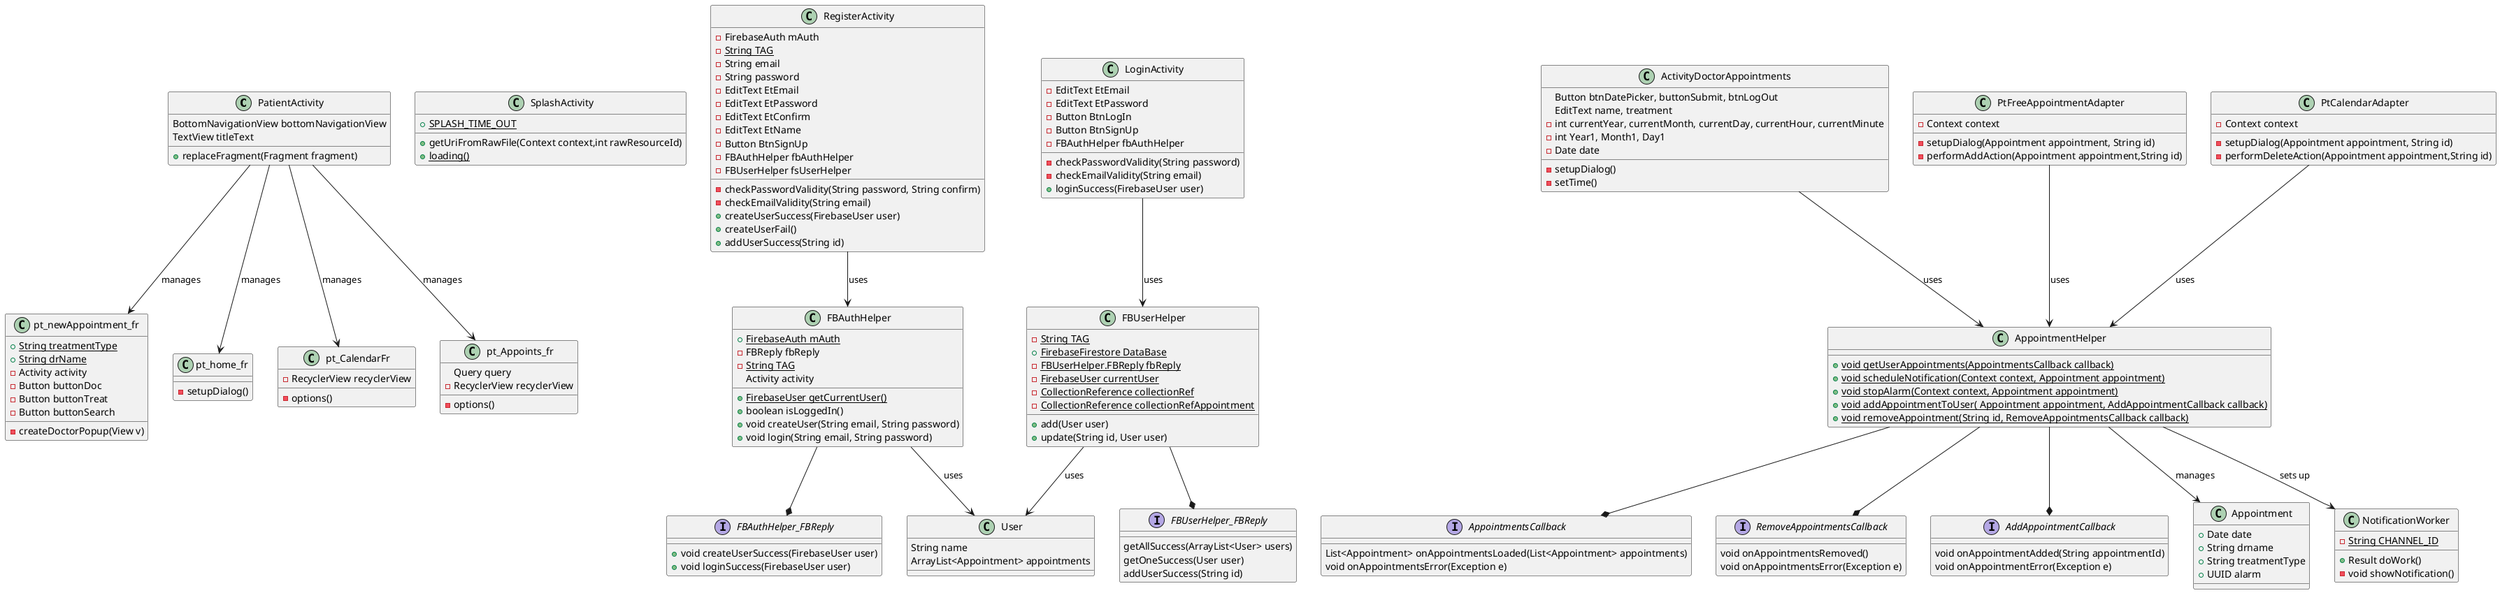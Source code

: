 @startuml

class PatientActivity {
     BottomNavigationView bottomNavigationView
     TextView titleText
    + replaceFragment(Fragment fragment)
}

class pt_newAppointment_fr {
          +{static}String treatmentType
          +{static}String drName
          -Activity activity
          -Button buttonDoc
          -Button buttonTreat
          -Button buttonSearch
    -createDoctorPopup(View v)
}

class pt_home_fr {
    -setupDialog()
}

class pt_CalendarFr {
    -RecyclerView recyclerView
    -options()
}

class pt_Appoints_fr {
    Query query
    -RecyclerView recyclerView
    -options()
}
class SplashActivity {
    +{static}SPLASH_TIME_OUT
    + getUriFromRawFile(Context context,int rawResourceId)
    + {static}loading()
}
class RegisterActivity{
-FirebaseAuth mAuth
-{static}String TAG
-String email
-String password
-EditText EtEmail
-EditText EtPassword
-EditText EtConfirm
-EditText EtName
-Button BtnSignUp
-FBAuthHelper fbAuthHelper
-FBUserHelper fsUserHelper
-checkPasswordValidity(String password, String confirm)
-checkEmailValidity(String email)
+createUserSuccess(FirebaseUser user)
+createUserFail()
+addUserSuccess(String id)
}
class LoginActivity{
    -EditText EtEmail
    -EditText EtPassword
    -Button BtnLogIn
    -Button BtnSignUp
    -FBAuthHelper fbAuthHelper
    -checkPasswordValidity(String password)
    -checkEmailValidity(String email)
    +loginSuccess(FirebaseUser user)
}
class ActivityDoctorAppointments{
    Button btnDatePicker, buttonSubmit, btnLogOut
    EditText name, treatment
    -int currentYear, currentMonth, currentDay, currentHour, currentMinute
    -int Year1, Month1, Day1
    -Date date
    -setupDialog()
    -setTime()
}
class PtFreeAppointmentAdapter{
 -Context context
 -setupDialog(Appointment appointment, String id)
 -performAddAction(Appointment appointment,String id)
}
class PtCalendarAdapter{
-Context context
-setupDialog(Appointment appointment, String id)
 -performDeleteAction(Appointment appointment,String id)
}

class FBUserHelper{
    -{static}String TAG
    +{static}FirebaseFirestore DataBase
    -{static}FBUserHelper.FBReply fbReply
    -{static}FirebaseUser currentUser
    -{static}CollectionReference collectionRef
    -{static}CollectionReference collectionRefAppointment
    +add(User user)
    +update(String id, User user)
}
interface FBUserHelper_FBReply {
    getAllSuccess(ArrayList<User> users)
    getOneSuccess(User user)
    addUserSuccess(String id)
}
class FBAuthHelper{
    + {static} FirebaseAuth mAuth
    - FBReply fbReply
    - {static} String TAG
    Activity activity
    + {static} FirebaseUser getCurrentUser()
    + boolean isLoggedIn()
    + void createUser(String email, String password)
    + void login(String email, String password)
}
 interface AppointmentsCallback {
        List<Appointment> onAppointmentsLoaded(List<Appointment> appointments)
        void onAppointmentsError(Exception e)
}
interface RemoveAppointmentsCallback {
        void onAppointmentsRemoved()
        void onAppointmentsError(Exception e)
}

interface AddAppointmentCallback {
        void onAppointmentAdded(String appointmentId)
        void onAppointmentError(Exception e)
}
interface FBAuthHelper_FBReply{
        + void createUserSuccess(FirebaseUser user)
        + void loginSuccess(FirebaseUser user)
}
class AppointmentHelper {
+ {static} void getUserAppointments(AppointmentsCallback callback)
+ {static} void scheduleNotification(Context context, Appointment appointment)
+ {static} void stopAlarm(Context context, Appointment appointment)
+ {static} void addAppointmentToUser( Appointment appointment, AddAppointmentCallback callback)
+ {static} void removeAppointment(String id, RemoveAppointmentsCallback callback)
}
class User {
String name
ArrayList<Appointment> appointments
}
class Appointment{
    + Date date
    + String drname
    + String treatmentType
    + UUID alarm
}
class NotificationWorker{
- {static} String CHANNEL_ID
+ Result doWork()
- void showNotification()
}
PatientActivity --> pt_CalendarFr :manages
PatientActivity --> pt_Appoints_fr :manages
PatientActivity --> pt_home_fr :manages
PatientActivity --> pt_newAppointment_fr :manages
AppointmentHelper --* AppointmentsCallback
AppointmentHelper --* RemoveAppointmentsCallback
AppointmentHelper --* AddAppointmentCallback
FBAuthHelper --* FBAuthHelper_FBReply
FBUserHelper --* FBUserHelper_FBReply
RegisterActivity --> FBAuthHelper: uses
LoginActivity --> FBUserHelper: uses
PtCalendarAdapter --> AppointmentHelper: uses
PtFreeAppointmentAdapter --> AppointmentHelper: uses
AppointmentHelper --> Appointment: manages
ActivityDoctorAppointments --> AppointmentHelper: uses
FBUserHelper --> User: uses
FBAuthHelper --> User: uses
AppointmentHelper --> NotificationWorker: sets up
@enduml

